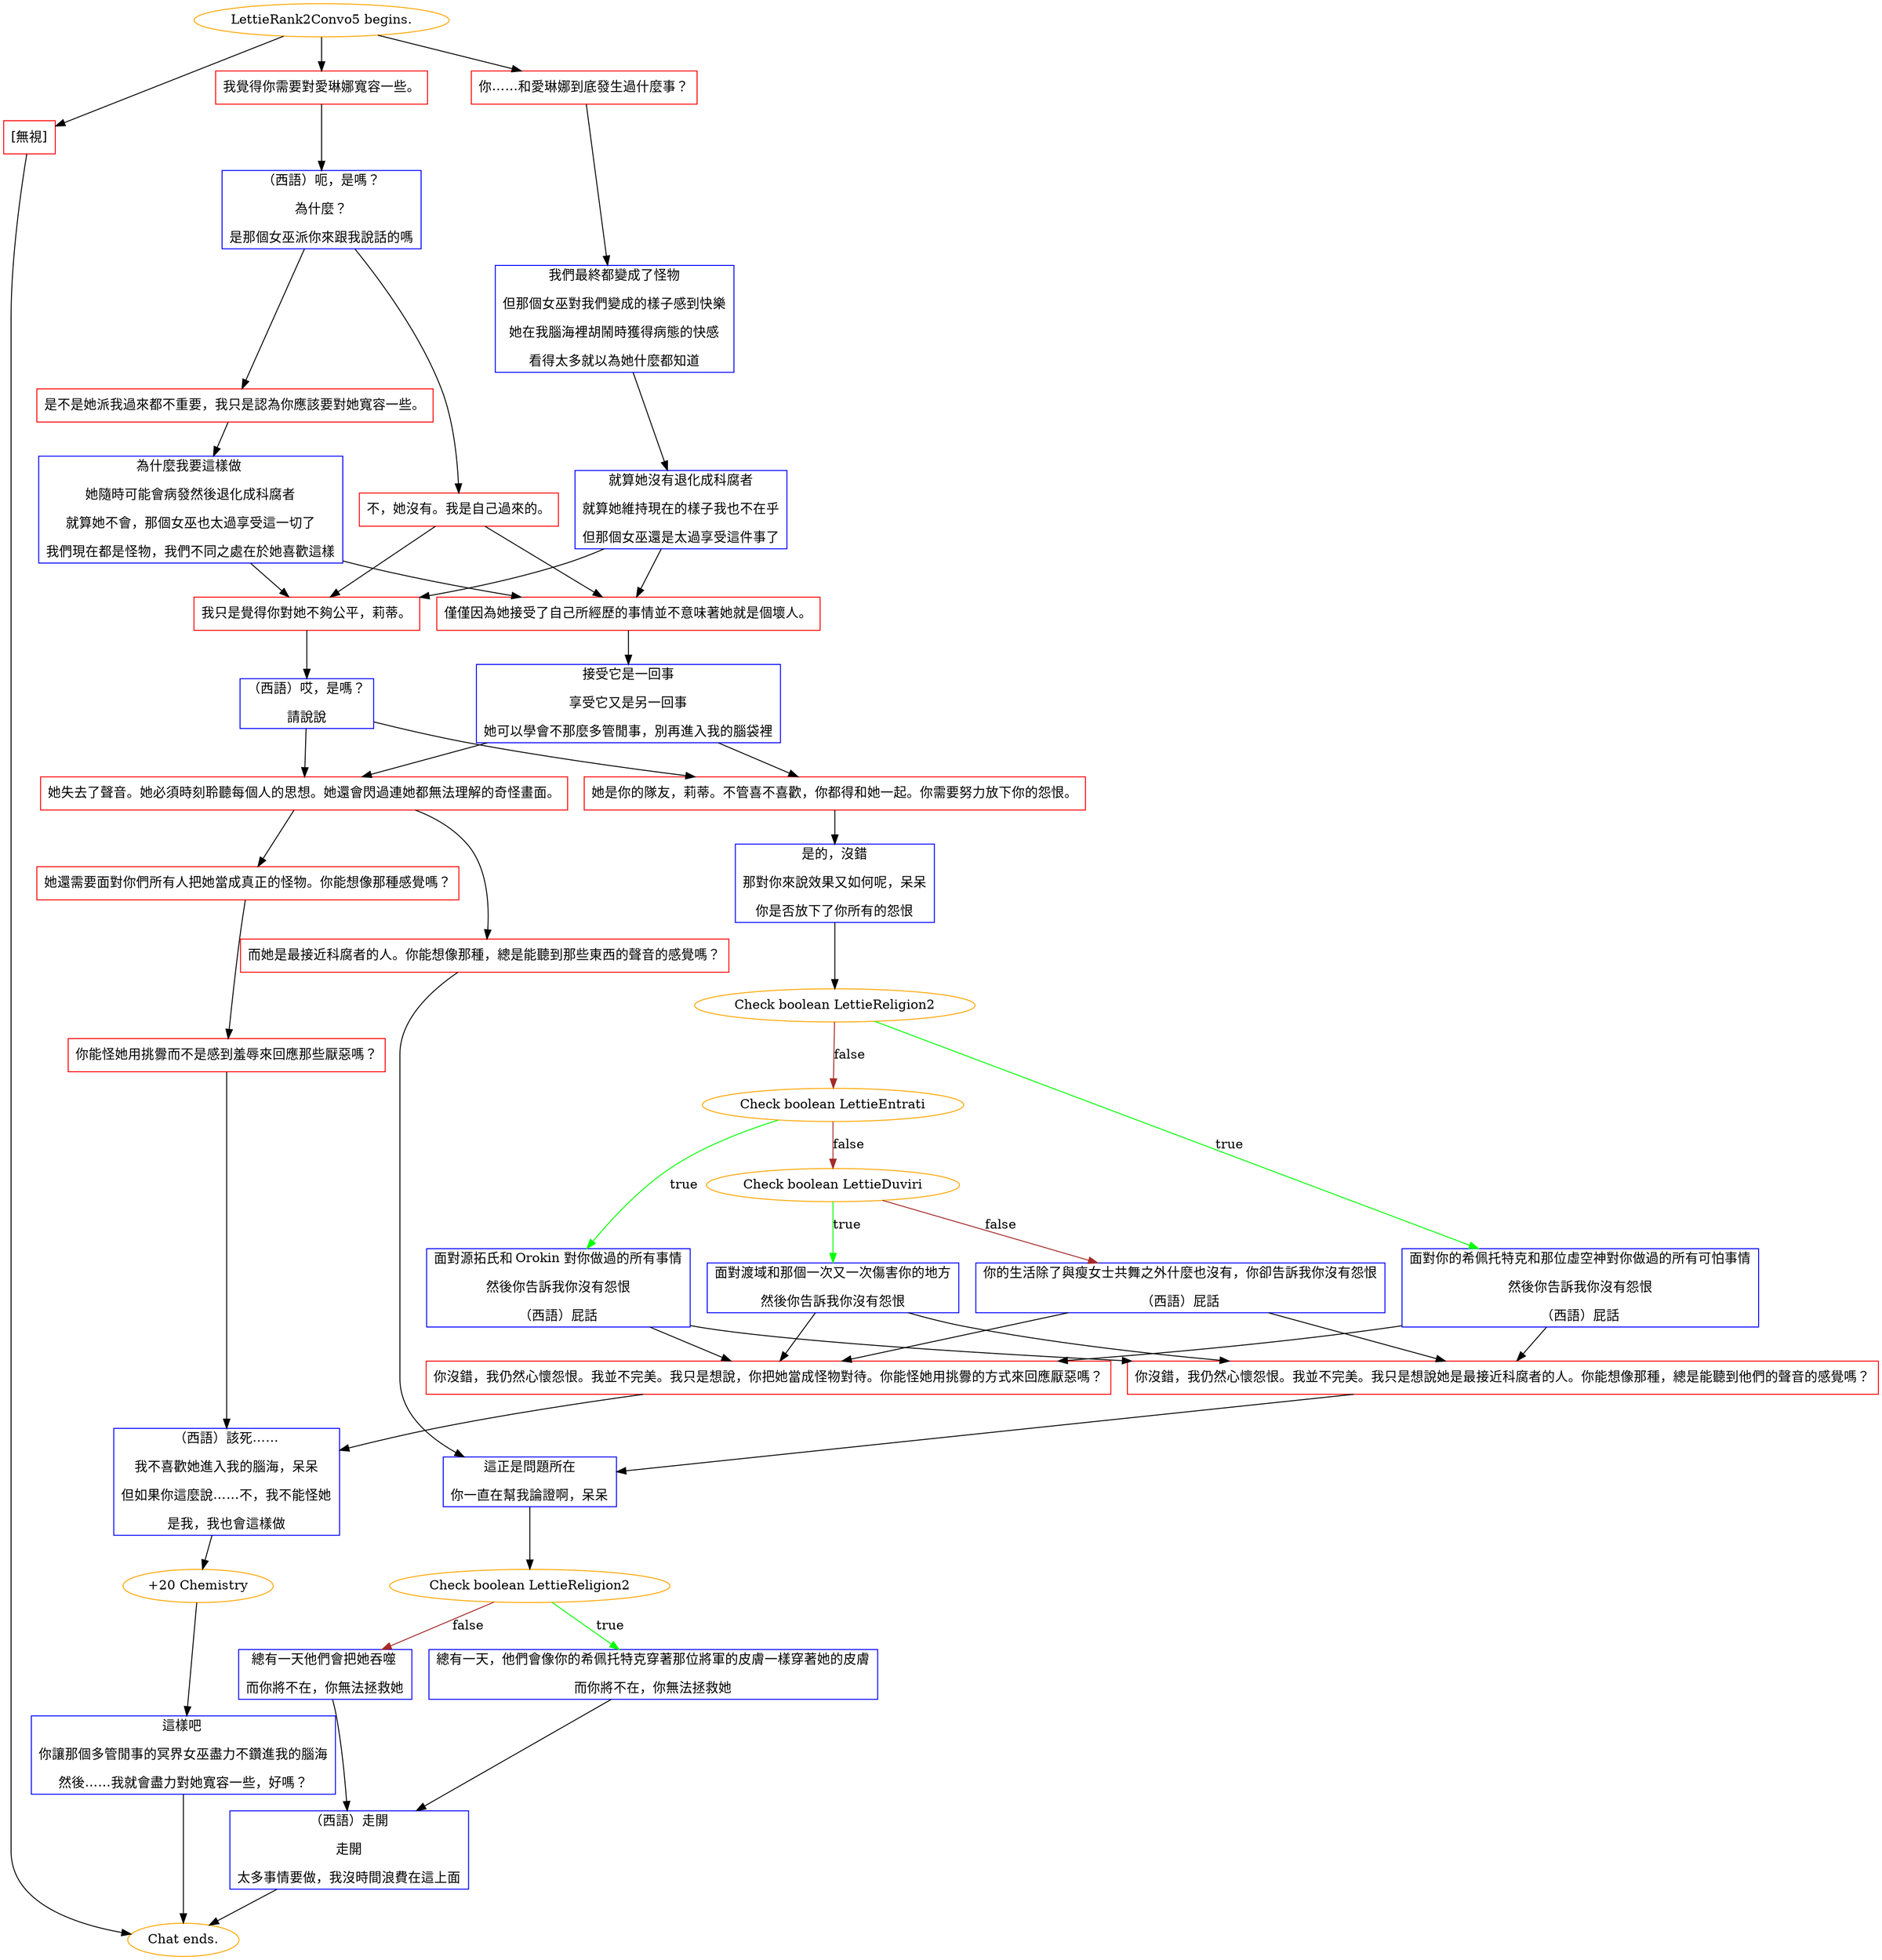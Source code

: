 digraph {
	"LettieRank2Convo5 begins." [color=orange];
		"LettieRank2Convo5 begins." -> j3986554223;
		"LettieRank2Convo5 begins." -> j539106226;
		"LettieRank2Convo5 begins." -> j3102889003;
	j3986554223 [label="你……和愛琳娜到底發生過什麼事？",shape=box,color=red];
		j3986554223 -> j974240159;
	j539106226 [label="我覺得你需要對愛琳娜寬容一些。",shape=box,color=red];
		j539106226 -> j770567393;
	j3102889003 [label="[無視]",shape=box,color=red];
		j3102889003 -> "Chat ends.";
	j974240159 [label="我們最終都變成了怪物
但那個女巫對我們變成的樣子感到快樂
她在我腦海裡胡鬧時獲得病態的快感
看得太多就以為她什麼都知道",shape=box,color=blue];
		j974240159 -> j3644073663;
	j770567393 [label="（西語）呃，是嗎？
為什麼？
是那個女巫派你來跟我說話的嗎",shape=box,color=blue];
		j770567393 -> j410962996;
		j770567393 -> j920244996;
	"Chat ends." [color=orange];
	j3644073663 [label="就算她沒有退化成科腐者
就算她維持現在的樣子我也不在乎
但那個女巫還是太過享受這件事了",shape=box,color=blue];
		j3644073663 -> j893794366;
		j3644073663 -> j1308959744;
	j410962996 [label="不，她沒有。我是自己過來的。",shape=box,color=red];
		j410962996 -> j1308959744;
		j410962996 -> j893794366;
	j920244996 [label="是不是她派我過來都不重要，我只是認為你應該要對她寬容一些。",shape=box,color=red];
		j920244996 -> j179618965;
	j893794366 [label="僅僅因為她接受了自己所經歷的事情並不意味著她就是個壞人。",shape=box,color=red];
		j893794366 -> j1687400314;
	j1308959744 [label="我只是覺得你對她不夠公平，莉蒂。",shape=box,color=red];
		j1308959744 -> j1550181729;
	j179618965 [label="為什麼我要這樣做 
她隨時可能會病發然後退化成科腐者
就算她不會，那個女巫也太過享受這一切了
我們現在都是怪物，我們不同之處在於她喜歡這樣",shape=box,color=blue];
		j179618965 -> j1308959744;
		j179618965 -> j893794366;
	j1687400314 [label="接受它是一回事
享受它又是另一回事
她可以學會不那麼多管閒事，別再進入我的腦袋裡",shape=box,color=blue];
		j1687400314 -> j2634430980;
		j1687400314 -> j2848086718;
	j1550181729 [label="（西語）哎，是嗎？
請說說",shape=box,color=blue];
		j1550181729 -> j2848086718;
		j1550181729 -> j2634430980;
	j2634430980 [label="她是你的隊友，莉蒂。不管喜不喜歡，你都得和她一起。你需要努力放下你的怨恨。",shape=box,color=red];
		j2634430980 -> j421100315;
	j2848086718 [label="她失去了聲音。她必須時刻聆聽每個人的思想。她還會閃過連她都無法理解的奇怪畫面。",shape=box,color=red];
		j2848086718 -> j1593839374;
		j2848086718 -> j2707119835;
	j421100315 [label="是的，沒錯
那對你來說效果又如何呢，呆呆
你是否放下了你所有的怨恨",shape=box,color=blue];
		j421100315 -> j2551409099;
	j1593839374 [label="而她是最接近科腐者的人。你能想像那種，總是能聽到那些東西的聲音的感覺嗎？",shape=box,color=red];
		j1593839374 -> j3922041644;
	j2707119835 [label="她還需要面對你們所有人把她當成真正的怪物。你能想像那種感覺嗎？",shape=box,color=red];
		j2707119835 -> j3021418622;
	j2551409099 [label="Check boolean LettieReligion2",color=orange];
		j2551409099 -> j2256707926 [label=true,color=green];
		j2551409099 -> j757062835 [label=false,color=brown];
	j3922041644 [label="這正是問題所在
你一直在幫我論證啊，呆呆",shape=box,color=blue];
		j3922041644 -> j2749372787;
	j3021418622 [label="你能怪她用挑釁而不是感到羞辱來回應那些厭惡嗎？",shape=box,color=red];
		j3021418622 -> j2770935881;
	j2256707926 [label="面對你的希佩托特克和那位虛空神對你做過的所有可怕事情
然後你告訴我你沒有怨恨
（西語）屁話",shape=box,color=blue];
		j2256707926 -> j2169518007;
		j2256707926 -> j3642980175;
	j757062835 [label="Check boolean LettieEntrati",color=orange];
		j757062835 -> j3045767846 [label=true,color=green];
		j757062835 -> j1666734191 [label=false,color=brown];
	j2749372787 [label="Check boolean LettieReligion2",color=orange];
		j2749372787 -> j1285210185 [label=true,color=green];
		j2749372787 -> j1362999987 [label=false,color=brown];
	j2770935881 [label="（西語）該死……
我不喜歡她進入我的腦海，呆呆
但如果你這麼說……不，我不能怪她
是我，我也會這樣做",shape=box,color=blue];
		j2770935881 -> j2880270902;
	j2169518007 [label="你沒錯，我仍然心懷怨恨。我並不完美。我只是想說，你把她當成怪物對待。你能怪她用挑釁的方式來回應厭惡嗎？",shape=box,color=red];
		j2169518007 -> j2770935881;
	j3642980175 [label="你沒錯，我仍然心懷怨恨。我並不完美。我只是想說她是最接近科腐者的人。你能想像那種，總是能聽到他們的聲音的感覺嗎？",shape=box,color=red];
		j3642980175 -> j3922041644;
	j3045767846 [label="面對源拓氏和 Orokin 對你做過的所有事情
然後你告訴我你沒有怨恨
（西語）屁話",shape=box,color=blue];
		j3045767846 -> j2169518007;
		j3045767846 -> j3642980175;
	j1666734191 [label="Check boolean LettieDuviri",color=orange];
		j1666734191 -> j689587831 [label=true,color=green];
		j1666734191 -> j4137838357 [label=false,color=brown];
	j1285210185 [label="總有一天，他們會像你的希佩托特克穿著那位將軍的皮膚一樣穿著她的皮膚
而你將不在，你無法拯救她",shape=box,color=blue];
		j1285210185 -> j4284677331;
	j1362999987 [label="總有一天他們會把她吞噬 
而你將不在，你無法拯救她",shape=box,color=blue];
		j1362999987 -> j4284677331;
	j2880270902 [label="+20 Chemistry",color=orange];
		j2880270902 -> j750009450;
	j689587831 [label="面對渡域和那個一次又一次傷害你的地方
然後你告訴我你沒有怨恨",shape=box,color=blue];
		j689587831 -> j2169518007;
		j689587831 -> j3642980175;
	j4137838357 [label="你的生活除了與瘦女士共舞之外什麼也沒有，你卻告訴我你沒有怨恨
（西語）屁話",shape=box,color=blue];
		j4137838357 -> j2169518007;
		j4137838357 -> j3642980175;
	j4284677331 [label="（西語）走開
走開
太多事情要做，我沒時間浪費在這上面",shape=box,color=blue];
		j4284677331 -> "Chat ends.";
	j750009450 [label="這樣吧 
你讓那個多管閒事的冥界女巫盡力不鑽進我的腦海
然後……我就會盡力對她寬容一些，好嗎？",shape=box,color=blue];
		j750009450 -> "Chat ends.";
}